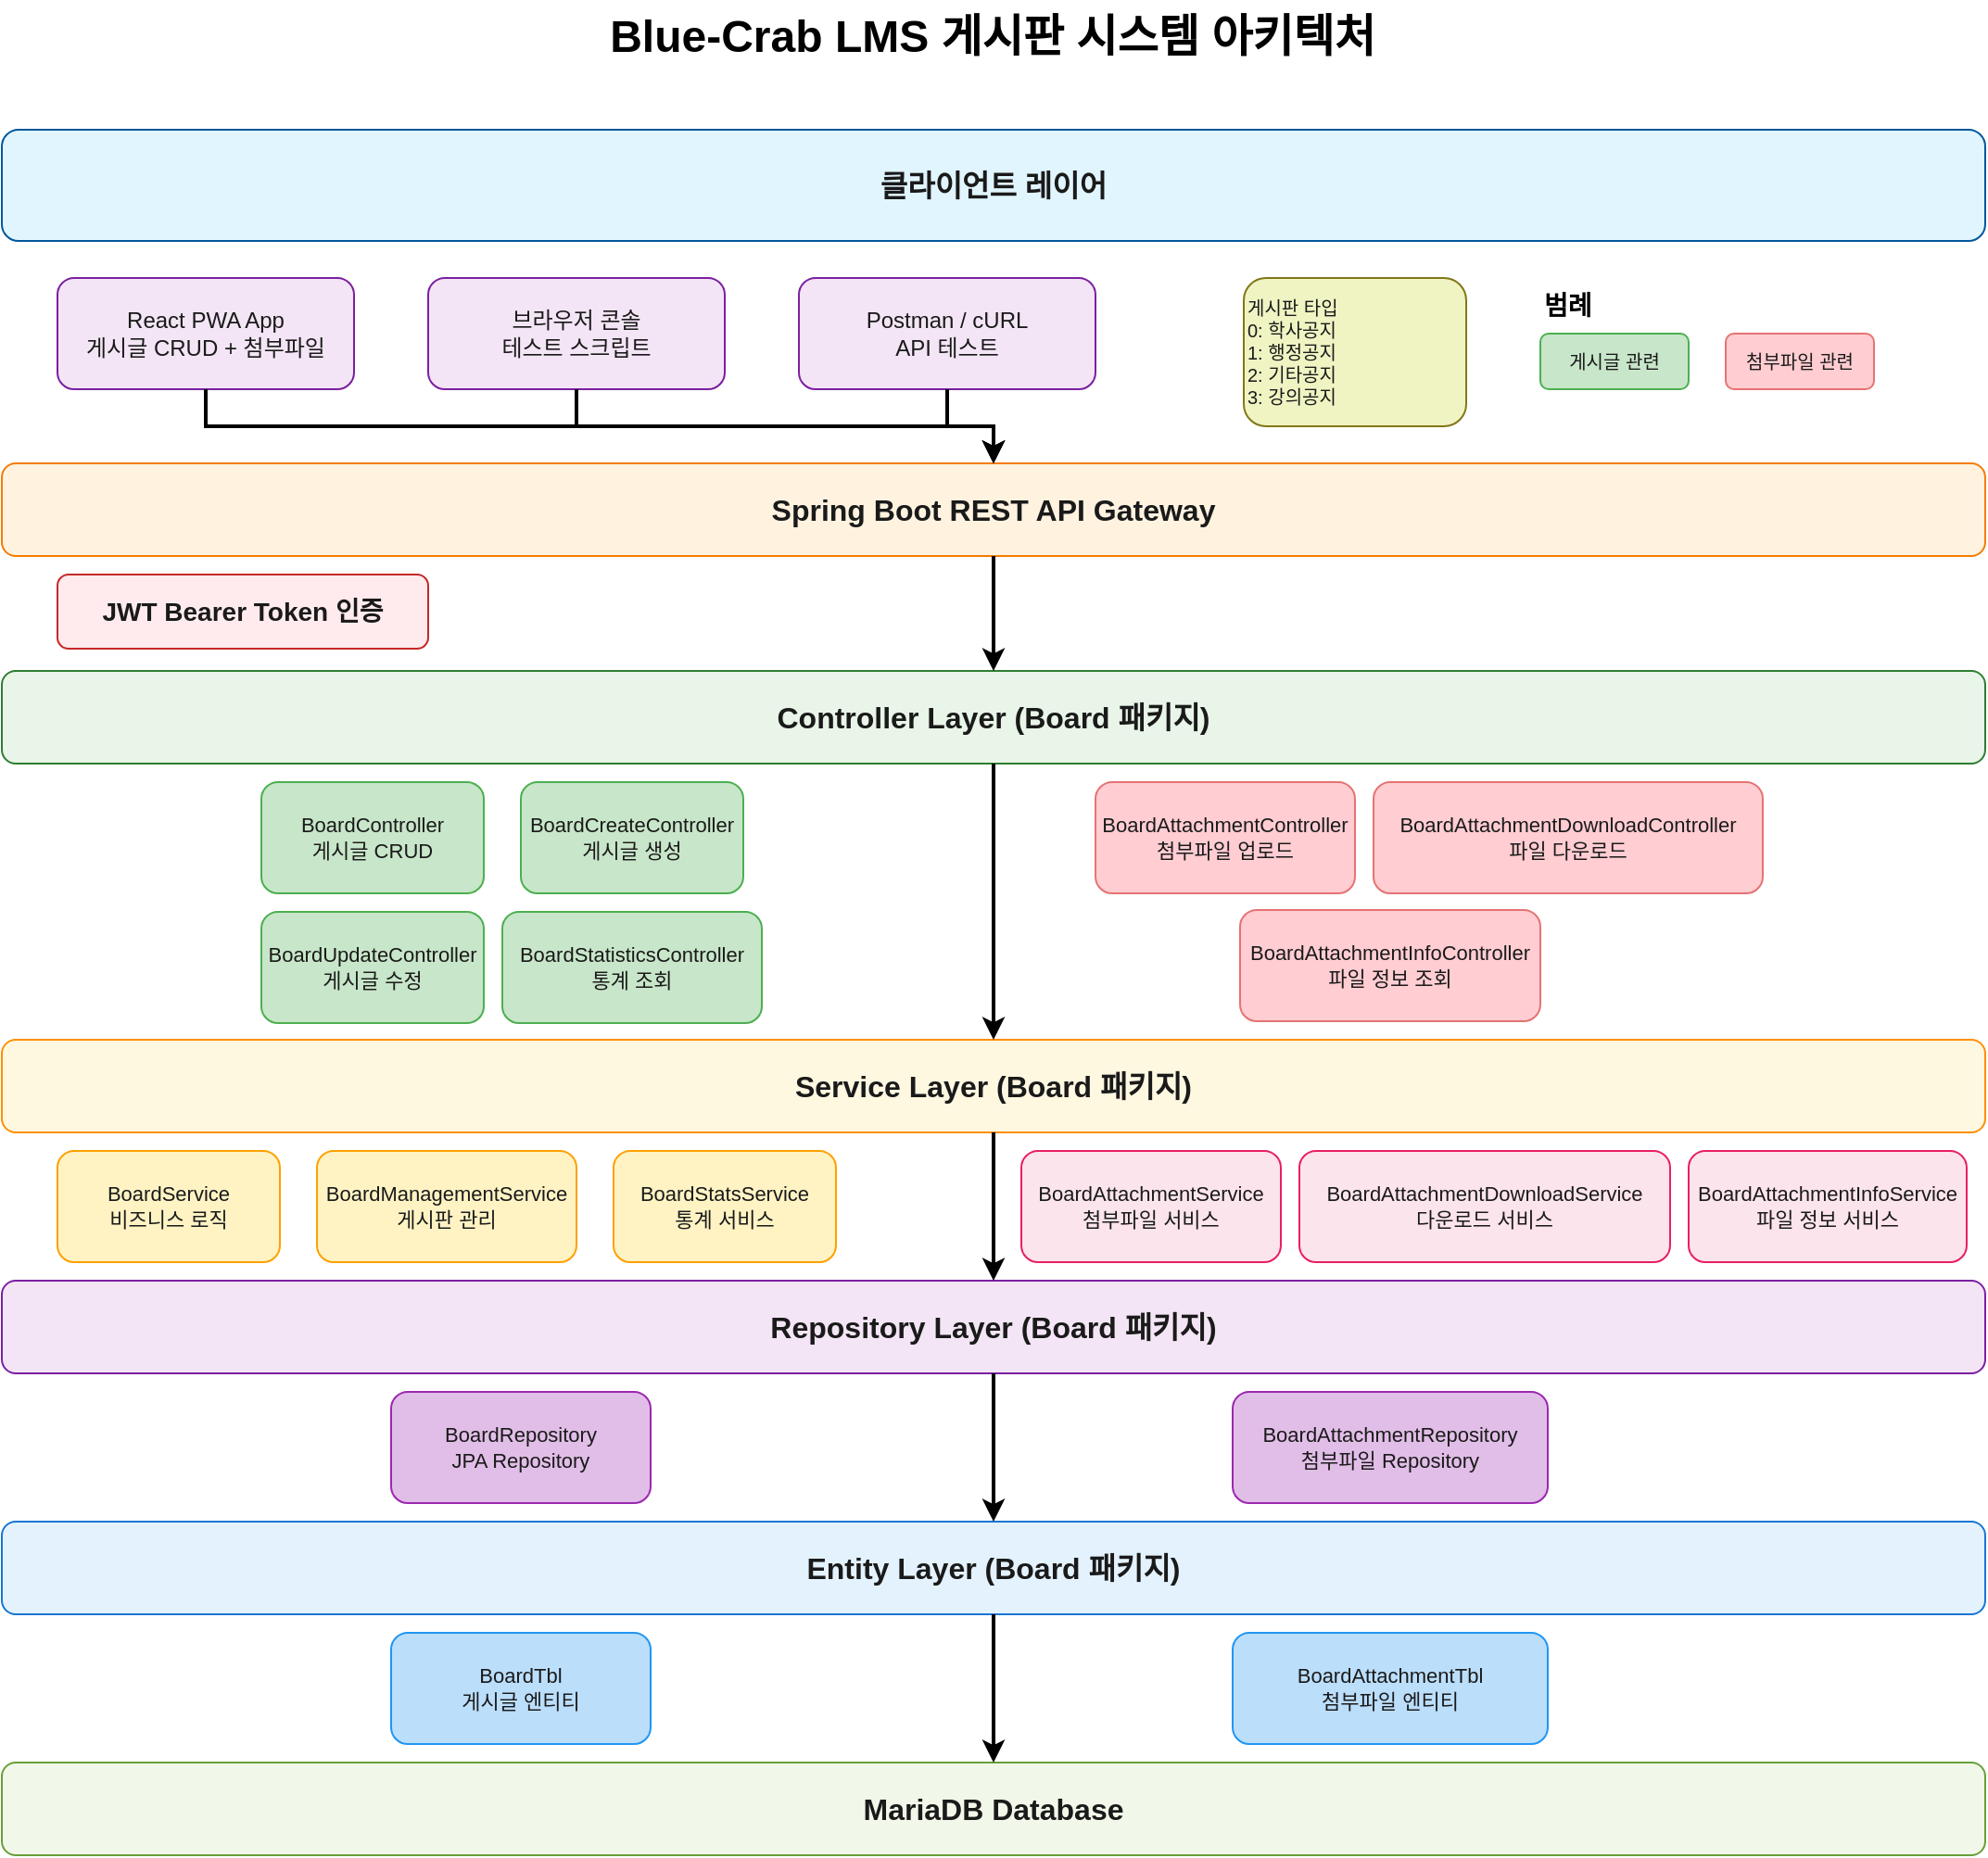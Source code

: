<mxfile version="28.2.8">
  <diagram name="Board Architecture" id="board-arch">
    <mxGraphModel dx="1426" dy="777" grid="1" gridSize="10" guides="1" tooltips="1" connect="1" arrows="1" fold="1" page="1" pageScale="1" pageWidth="1169" pageHeight="827" background="light-dark(#FFFFFF,#FFFFFF)" math="0" shadow="0">
      <root>
        <mxCell id="0" />
        <mxCell id="1" parent="0" />
        <mxCell id="title" value="Blue-Crab LMS 게시판 시스템 아키텍처" style="text;html=1;strokeColor=none;fillColor=none;align=center;verticalAlign=middle;whiteSpace=wrap;rounded=0;fontSize=24;fontStyle=1;fontColor=light-dark(#000000,#000000);" parent="1" vertex="1">
          <mxGeometry x="300" y="30" width="569" height="40" as="geometry" />
        </mxCell>
        <mxCell id="client-layer" value="클라이언트 레이어" style="rounded=1;whiteSpace=wrap;html=1;fillColor=#e1f5fe;strokeColor=#01579b;fontSize=16;fontStyle=1;fontColor=#1a1a1a;" parent="1" vertex="1">
          <mxGeometry x="50" y="100" width="1070" height="60" as="geometry" />
        </mxCell>
        <mxCell id="react-app" value="React PWA App&#xa;게시글 CRUD + 첨부파일" style="rounded=1;whiteSpace=wrap;html=1;fillColor=#f3e5f5;strokeColor=#7b1fa2;fontSize=12;fontColor=#1a1a1a;" parent="1" vertex="1">
          <mxGeometry x="80" y="180" width="160" height="60" as="geometry" />
        </mxCell>
        <mxCell id="test-console" value="브라우저 콘솔&#xa;테스트 스크립트" style="rounded=1;whiteSpace=wrap;html=1;fillColor=#f3e5f5;strokeColor=#7b1fa2;fontSize=12;fontColor=#1a1a1a;" parent="1" vertex="1">
          <mxGeometry x="280" y="180" width="160" height="60" as="geometry" />
        </mxCell>
        <mxCell id="postman" value="Postman / cURL&#xa;API 테스트" style="rounded=1;whiteSpace=wrap;html=1;fillColor=#f3e5f5;strokeColor=#7b1fa2;fontSize=12;fontColor=#1a1a1a;" parent="1" vertex="1">
          <mxGeometry x="480" y="180" width="160" height="60" as="geometry" />
        </mxCell>
        <mxCell id="api-gateway" value="Spring Boot REST API Gateway" style="rounded=1;whiteSpace=wrap;html=1;fillColor=#fff3e0;strokeColor=#f57c00;fontSize=16;fontStyle=1;fontColor=#1a1a1a;" parent="1" vertex="1">
          <mxGeometry x="50" y="280" width="1070" height="50" as="geometry" />
        </mxCell>
        <mxCell id="jwt-auth" value="JWT Bearer Token 인증" style="rounded=1;whiteSpace=wrap;html=1;fillColor=#ffebee;strokeColor=#c62828;fontSize=14;fontStyle=1;fontColor=#1a1a1a;" parent="1" vertex="1">
          <mxGeometry x="80" y="340" width="200" height="40" as="geometry" />
        </mxCell>
        <mxCell id="controller-layer" value="Controller Layer (Board 패키지)" style="rounded=1;whiteSpace=wrap;html=1;fillColor=#e8f5e8;strokeColor=#2e7d32;fontSize=16;fontStyle=1;fontColor=#1a1a1a;" parent="1" vertex="1">
          <mxGeometry x="50" y="392" width="1070" height="50" as="geometry" />
        </mxCell>
        <mxCell id="board-controller" value="BoardController&#xa;게시글 CRUD" style="rounded=1;whiteSpace=wrap;html=1;fillColor=#c8e6c9;strokeColor=#4caf50;fontSize=11;fontColor=#1a1a1a;" parent="1" vertex="1">
          <mxGeometry x="190" y="452" width="120" height="60" as="geometry" />
        </mxCell>
        <mxCell id="board-create-controller" value="BoardCreateController&#xa;게시글 생성" style="rounded=1;whiteSpace=wrap;html=1;fillColor=#c8e6c9;strokeColor=#4caf50;fontSize=11;fontColor=#1a1a1a;" parent="1" vertex="1">
          <mxGeometry x="330" y="452" width="120" height="60" as="geometry" />
        </mxCell>
        <mxCell id="board-update-controller" value="BoardUpdateController&#xa;게시글 수정" style="rounded=1;whiteSpace=wrap;html=1;fillColor=#c8e6c9;strokeColor=#4caf50;fontSize=11;fontColor=#1a1a1a;" parent="1" vertex="1">
          <mxGeometry x="190" y="522" width="120" height="60" as="geometry" />
        </mxCell>
        <mxCell id="board-stats-controller" value="BoardStatisticsController&#xa;통계 조회" style="rounded=1;whiteSpace=wrap;html=1;fillColor=#c8e6c9;strokeColor=#4caf50;fontSize=11;fontColor=#1a1a1a;" parent="1" vertex="1">
          <mxGeometry x="320" y="522" width="140" height="60" as="geometry" />
        </mxCell>
        <mxCell id="attachment-controller" value="BoardAttachmentController&#xa;첨부파일 업로드" style="rounded=1;whiteSpace=wrap;html=1;fillColor=#ffcdd2;strokeColor=#e57373;fontSize=11;fontColor=#1a1a1a;" parent="1" vertex="1">
          <mxGeometry x="640" y="452" width="140" height="60" as="geometry" />
        </mxCell>
        <mxCell id="attachment-download-controller" value="BoardAttachmentDownloadController&#xa;파일 다운로드" style="rounded=1;whiteSpace=wrap;html=1;fillColor=#ffcdd2;strokeColor=#e57373;fontSize=11;fontColor=#1a1a1a;" parent="1" vertex="1">
          <mxGeometry x="790" y="452" width="210" height="60" as="geometry" />
        </mxCell>
        <mxCell id="attachment-info-controller" value="BoardAttachmentInfoController&#xa;파일 정보 조회" style="rounded=1;whiteSpace=wrap;html=1;fillColor=#ffcdd2;strokeColor=#e57373;fontSize=11;fontColor=#1a1a1a;" parent="1" vertex="1">
          <mxGeometry x="718" y="521" width="162" height="60" as="geometry" />
        </mxCell>
        <mxCell id="service-layer" value="Service Layer (Board 패키지)" style="rounded=1;whiteSpace=wrap;html=1;fillColor=#fff8e1;strokeColor=#ff8f00;fontSize=16;fontStyle=1;fontColor=#1a1a1a;" parent="1" vertex="1">
          <mxGeometry x="50" y="591" width="1070" height="50" as="geometry" />
        </mxCell>
        <mxCell id="board-service" value="BoardService&#xa;비즈니스 로직" style="rounded=1;whiteSpace=wrap;html=1;fillColor=#fff3c4;strokeColor=#ffa000;fontSize=11;fontColor=#1a1a1a;" parent="1" vertex="1">
          <mxGeometry x="80" y="651" width="120" height="60" as="geometry" />
        </mxCell>
        <mxCell id="board-management-service" value="BoardManagementService&#xa;게시판 관리" style="rounded=1;whiteSpace=wrap;html=1;fillColor=#fff3c4;strokeColor=#ffa000;fontSize=11;fontColor=#1a1a1a;" parent="1" vertex="1">
          <mxGeometry x="220" y="651" width="140" height="60" as="geometry" />
        </mxCell>
        <mxCell id="board-stats-service" value="BoardStatsService&#xa;통계 서비스" style="rounded=1;whiteSpace=wrap;html=1;fillColor=#fff3c4;strokeColor=#ffa000;fontSize=11;fontColor=#1a1a1a;" parent="1" vertex="1">
          <mxGeometry x="380" y="651" width="120" height="60" as="geometry" />
        </mxCell>
        <mxCell id="attachment-service" value="BoardAttachmentService&#xa;첨부파일 서비스" style="rounded=1;whiteSpace=wrap;html=1;fillColor=#fce4ec;strokeColor=#e91e63;fontSize=11;fontColor=#1a1a1a;" parent="1" vertex="1">
          <mxGeometry x="600" y="651" width="140" height="60" as="geometry" />
        </mxCell>
        <mxCell id="attachment-download-service" value="BoardAttachmentDownloadService&#xa;다운로드 서비스" style="rounded=1;whiteSpace=wrap;html=1;fillColor=#fce4ec;strokeColor=#e91e63;fontSize=11;fontColor=#1a1a1a;" parent="1" vertex="1">
          <mxGeometry x="750" y="651" width="200" height="60" as="geometry" />
        </mxCell>
        <mxCell id="attachment-info-service" value="BoardAttachmentInfoService&#xa;파일 정보 서비스" style="rounded=1;whiteSpace=wrap;html=1;fillColor=#fce4ec;strokeColor=#e91e63;fontSize=11;fontColor=#1a1a1a;" parent="1" vertex="1">
          <mxGeometry x="960" y="651" width="150" height="60" as="geometry" />
        </mxCell>
        <mxCell id="repository-layer" value="Repository Layer (Board 패키지)" style="rounded=1;whiteSpace=wrap;html=1;fillColor=#f3e5f5;strokeColor=#7b1fa2;fontSize=16;fontStyle=1;fontColor=#1a1a1a;" parent="1" vertex="1">
          <mxGeometry x="50" y="721" width="1070" height="50" as="geometry" />
        </mxCell>
        <mxCell id="board-repository" value="BoardRepository&#xa;JPA Repository" style="rounded=1;whiteSpace=wrap;html=1;fillColor=#e1bee7;strokeColor=#9c27b0;fontSize=11;fontColor=#1a1a1a;" parent="1" vertex="1">
          <mxGeometry x="260" y="781" width="140" height="60" as="geometry" />
        </mxCell>
        <mxCell id="attachment-repository" value="BoardAttachmentRepository&#xa;첨부파일 Repository" style="rounded=1;whiteSpace=wrap;html=1;fillColor=#e1bee7;strokeColor=#9c27b0;fontSize=11;fontColor=#1a1a1a;" parent="1" vertex="1">
          <mxGeometry x="714" y="781" width="170" height="60" as="geometry" />
        </mxCell>
        <mxCell id="entity-layer" value="Entity Layer (Board 패키지)" style="rounded=1;whiteSpace=wrap;html=1;fillColor=#e3f2fd;strokeColor=#1976d2;fontSize=16;fontStyle=1;fontColor=#1a1a1a;" parent="1" vertex="1">
          <mxGeometry x="50" y="851" width="1070" height="50" as="geometry" />
        </mxCell>
        <mxCell id="board-entity" value="BoardTbl&#xa;게시글 엔티티" style="rounded=1;whiteSpace=wrap;html=1;fillColor=#bbdefb;strokeColor=#2196f3;fontSize=11;fontColor=#1a1a1a;" parent="1" vertex="1">
          <mxGeometry x="260" y="911" width="140" height="60" as="geometry" />
        </mxCell>
        <mxCell id="attachment-entity" value="BoardAttachmentTbl&#xa;첨부파일 엔티티" style="rounded=1;whiteSpace=wrap;html=1;fillColor=#bbdefb;strokeColor=#2196f3;fontSize=11;fontColor=#1a1a1a;" parent="1" vertex="1">
          <mxGeometry x="714" y="911" width="170" height="60" as="geometry" />
        </mxCell>
        <mxCell id="database" value="MariaDB Database" style="rounded=1;whiteSpace=wrap;html=1;fillColor=#f1f8e9;strokeColor=#689f38;fontSize=16;fontStyle=1;fontColor=#1a1a1a;" parent="1" vertex="1">
          <mxGeometry x="50" y="981" width="1070" height="50" as="geometry" />
        </mxCell>
        <mxCell id="arrow1" style="edgeStyle=orthogonalEdgeStyle;rounded=0;orthogonalLoop=1;jettySize=auto;html=1;strokeColor=light-dark(#000000,#FF8000);strokeWidth=2;" parent="1" source="react-app" target="api-gateway" edge="1">
          <mxGeometry relative="1" as="geometry" />
        </mxCell>
        <mxCell id="arrow2" style="edgeStyle=orthogonalEdgeStyle;rounded=0;orthogonalLoop=1;jettySize=auto;html=1;strokeColor=light-dark(#000000,#FF8000);strokeWidth=2;" parent="1" source="test-console" target="api-gateway" edge="1">
          <mxGeometry relative="1" as="geometry" />
        </mxCell>
        <mxCell id="arrow3" style="edgeStyle=orthogonalEdgeStyle;rounded=0;orthogonalLoop=1;jettySize=auto;html=1;strokeColor=light-dark(#000000,#FF8000);strokeWidth=2;" parent="1" source="postman" target="api-gateway" edge="1">
          <mxGeometry relative="1" as="geometry" />
        </mxCell>
        <mxCell id="arrow4" style="edgeStyle=orthogonalEdgeStyle;rounded=0;orthogonalLoop=1;jettySize=auto;html=1;strokeColor=light-dark(#000000,#FF8000);strokeWidth=2;" parent="1" source="api-gateway" target="controller-layer" edge="1">
          <mxGeometry relative="1" as="geometry" />
        </mxCell>
        <mxCell id="arrow5" style="edgeStyle=orthogonalEdgeStyle;rounded=0;orthogonalLoop=1;jettySize=auto;html=1;strokeColor=light-dark(#000000,#FF8000);strokeWidth=2;" parent="1" source="controller-layer" target="service-layer" edge="1">
          <mxGeometry relative="1" as="geometry" />
        </mxCell>
        <mxCell id="arrow6" style="edgeStyle=orthogonalEdgeStyle;rounded=0;orthogonalLoop=1;jettySize=auto;html=1;strokeColor=light-dark(#000000,#FF8000);strokeWidth=2;" parent="1" source="service-layer" target="repository-layer" edge="1">
          <mxGeometry relative="1" as="geometry" />
        </mxCell>
        <mxCell id="arrow7" style="edgeStyle=orthogonalEdgeStyle;rounded=0;orthogonalLoop=1;jettySize=auto;html=1;strokeColor=light-dark(#000000,#FF8000);strokeWidth=2;" parent="1" source="repository-layer" target="entity-layer" edge="1">
          <mxGeometry relative="1" as="geometry" />
        </mxCell>
        <mxCell id="arrow8" style="edgeStyle=orthogonalEdgeStyle;rounded=0;orthogonalLoop=1;jettySize=auto;html=1;strokeColor=light-dark(#000000,#FF8000);strokeWidth=2;" parent="1" source="entity-layer" target="database" edge="1">
          <mxGeometry relative="1" as="geometry" />
        </mxCell>
        <mxCell id="legend-title" value="범례" style="text;html=1;strokeColor=none;fillColor=none;align=left;verticalAlign=middle;whiteSpace=wrap;rounded=0;fontSize=14;fontStyle=1;fontColor=light-dark(#000000,#000000);" parent="1" vertex="1">
          <mxGeometry x="880" y="180" width="60" height="30" as="geometry" />
        </mxCell>
        <mxCell id="legend-board" value="게시글 관련" style="rounded=1;whiteSpace=wrap;html=1;fillColor=#c8e6c9;strokeColor=#4caf50;fontSize=10;fontColor=#1a1a1a;" parent="1" vertex="1">
          <mxGeometry x="880" y="210" width="80" height="30" as="geometry" />
        </mxCell>
        <mxCell id="legend-attachment" value="첨부파일 관련" style="rounded=1;whiteSpace=wrap;html=1;fillColor=#ffcdd2;strokeColor=#e57373;fontSize=10;fontColor=#1a1a1a;" parent="1" vertex="1">
          <mxGeometry x="980" y="210" width="80" height="30" as="geometry" />
        </mxCell>
        <mxCell id="board-types" value="게시판 타입&#xa;0: 학사공지&#xa;1: 행정공지&#xa;2: 기타공지&#xa;3: 강의공지" style="rounded=1;whiteSpace=wrap;html=1;fillColor=#f0f4c3;strokeColor=#827717;fontSize=10;align=left;fontColor=#1a1a1a;" parent="1" vertex="1">
          <mxGeometry x="720" y="180" width="120" height="80" as="geometry" />
        </mxCell>
      </root>
    </mxGraphModel>
  </diagram>
</mxfile>

